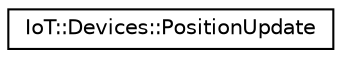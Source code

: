 digraph "Graphical Class Hierarchy"
{
 // LATEX_PDF_SIZE
  edge [fontname="Helvetica",fontsize="10",labelfontname="Helvetica",labelfontsize="10"];
  node [fontname="Helvetica",fontsize="10",shape=record];
  rankdir="LR";
  Node0 [label="IoT::Devices::PositionUpdate",height=0.2,width=0.4,color="black", fillcolor="white", style="filled",URL="$structIoT_1_1Devices_1_1PositionUpdate.html",tooltip="The information contained in a NMEA 0183 RMC message."];
}
